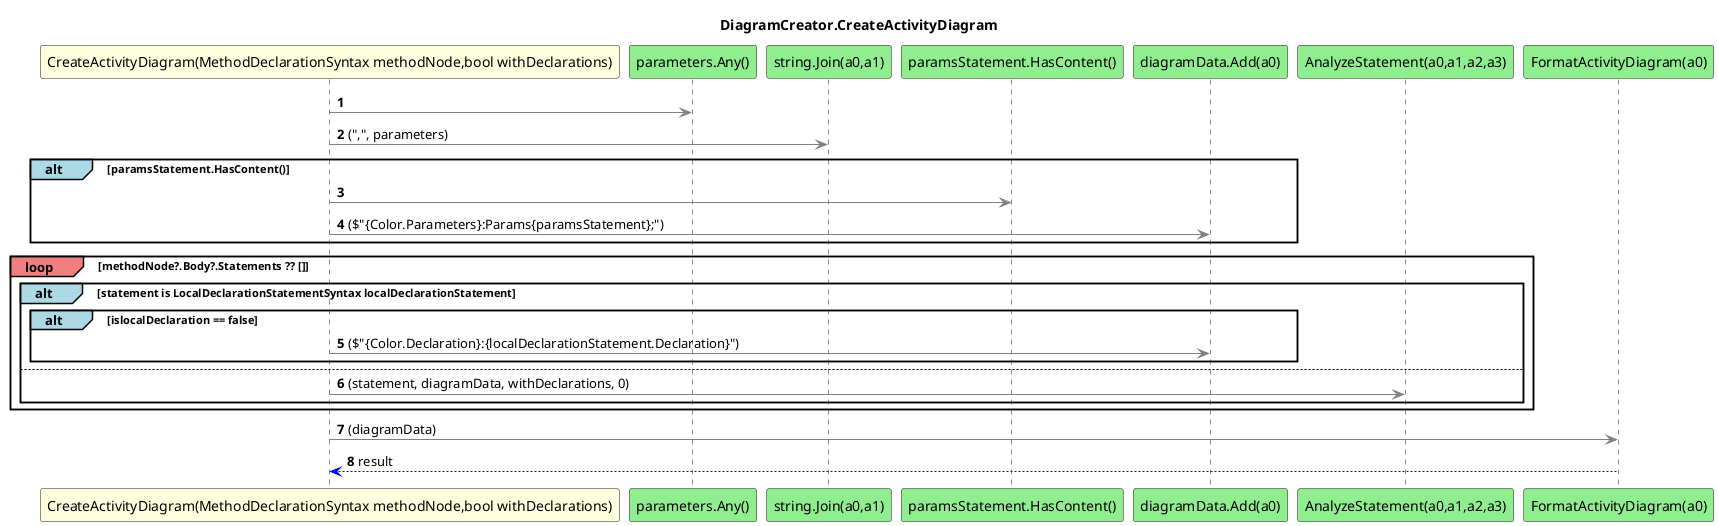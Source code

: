 @startuml DiagramCreator.CreateActivityDiagram
title DiagramCreator.CreateActivityDiagram
participant "CreateActivityDiagram(MethodDeclarationSyntax methodNode,bool withDeclarations)" as CreateActivityDiagram_p0_p1 #LightYellow
participant "parameters.Any()" as parameters_Any #LightGreen
participant "string.Join(a0,a1)" as string_Join_a0_a1 #LightGreen
participant "paramsStatement.HasContent()" as paramsStatement_HasContent #LightGreen
participant "diagramData.Add(a0)" as diagramData_Add_a0 #LightGreen
participant "AnalyzeStatement(a0,a1,a2,a3)" as AnalyzeStatement_a0_a1_a2_a3 #LightGreen
participant "FormatActivityDiagram(a0)" as FormatActivityDiagram_a0 #LightGreen
autonumber
CreateActivityDiagram_p0_p1 -[#grey]> parameters_Any
CreateActivityDiagram_p0_p1 -[#grey]> string_Join_a0_a1 : (",", parameters)
alt#LightBlue paramsStatement.HasContent()
 CreateActivityDiagram_p0_p1 -[#grey]> paramsStatement_HasContent
 CreateActivityDiagram_p0_p1 -[#grey]> diagramData_Add_a0 : ($"{Color.Parameters}:Params{paramsStatement};")
end
loop#LightCoral methodNode?.Body?.Statements ?? []
 alt#LightBlue statement is LocalDeclarationStatementSyntax localDeclarationStatement
 alt#LightBlue islocalDeclaration == false
 CreateActivityDiagram_p0_p1 -[#grey]> diagramData_Add_a0 : ($"{Color.Declaration}:{localDeclarationStatement.Declaration}")
 end
 else
 CreateActivityDiagram_p0_p1 -[#grey]> AnalyzeStatement_a0_a1_a2_a3 : (statement, diagramData, withDeclarations, 0)
 end
end
CreateActivityDiagram_p0_p1 -[#grey]> FormatActivityDiagram_a0 : (diagramData)
FormatActivityDiagram_a0 -[#blue]-> CreateActivityDiagram_p0_p1 : result
@enduml
